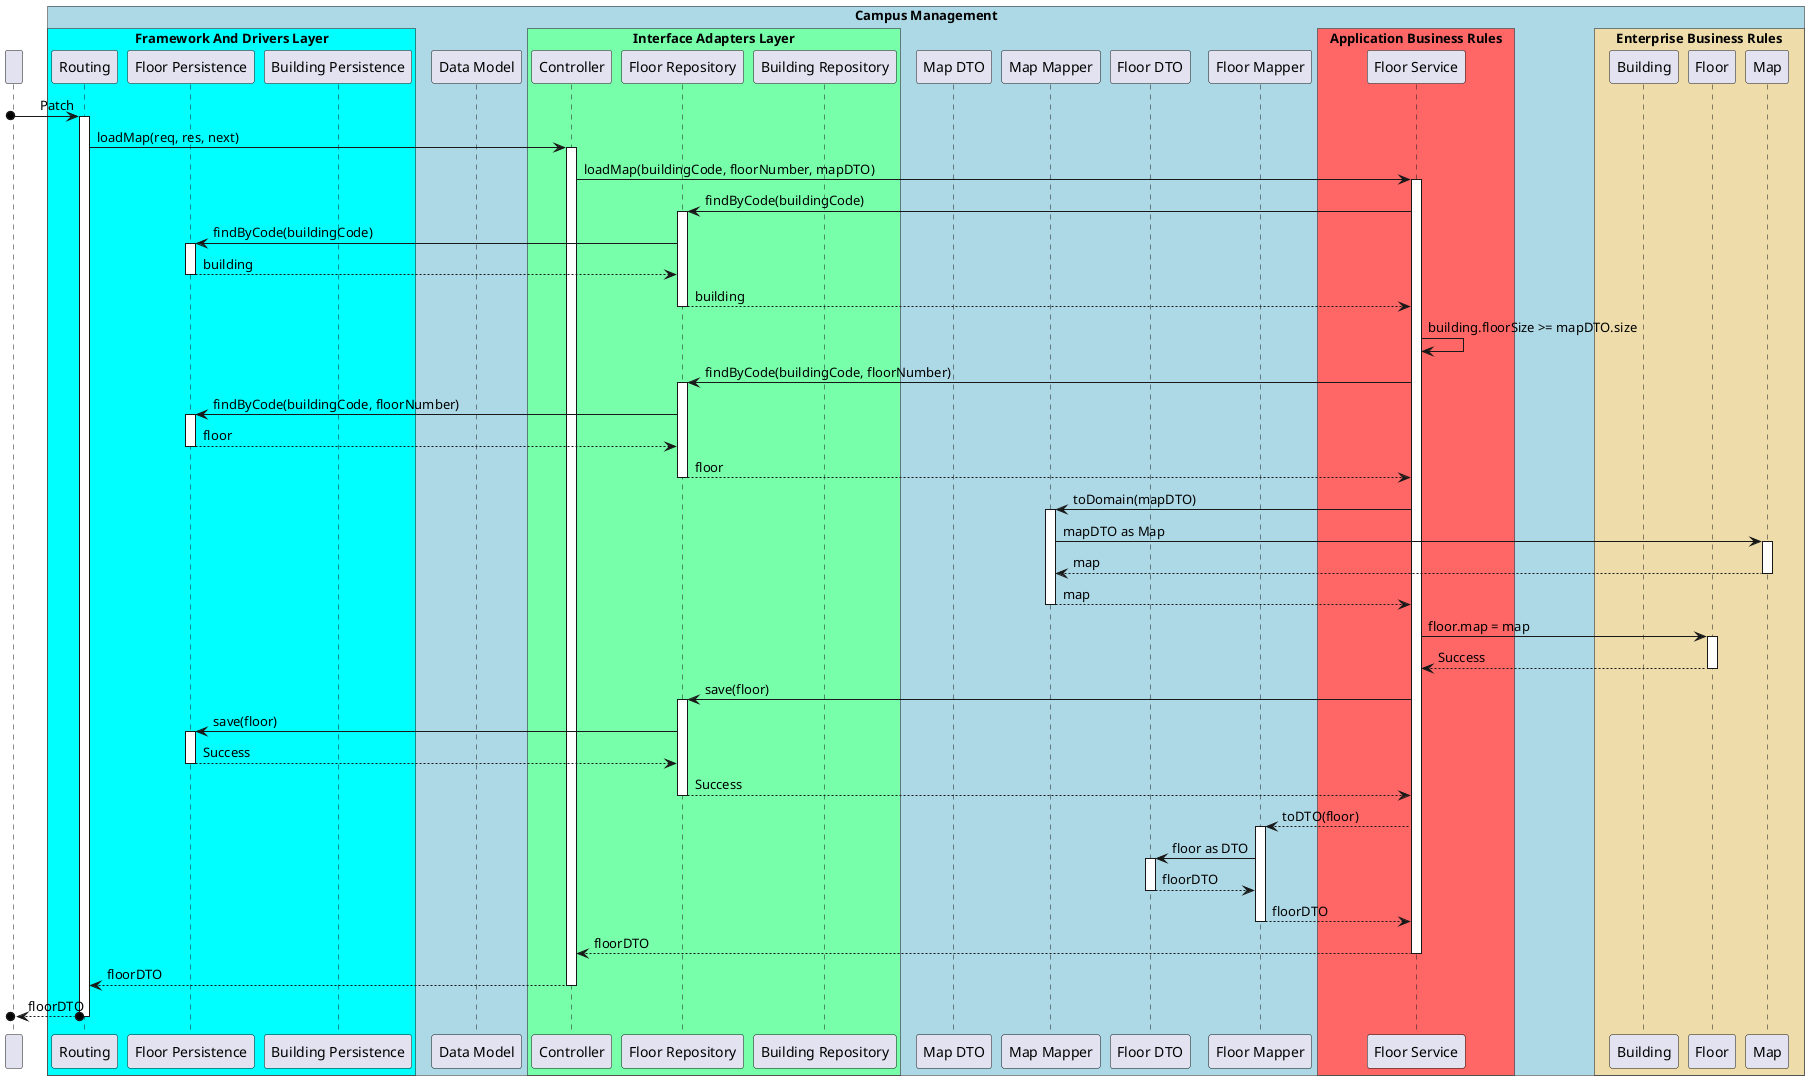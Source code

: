 @startuml SD Lv3

!pragma teoz true

participant " "
box "Campus Management" #LightBlue

    box "Framework And Drivers Layer" #00ffff
        participant Routing
        participant "Floor Persistence" as FloorPers
        participant "Building Persistence" as BuildingPers
    end box

    participant "Data Model" as Data
    box "Interface Adapters Layer" #77ffaa
        participant Controller
        participant "Floor Repository" as FloorRepo
        participant "Building Repository" as BuildingRepo
    end box

    participant "Map DTO" as MapDTO
    participant "Map Mapper" as MapMapper
    participant "Floor DTO" as FloorDTO
    participant "Floor Mapper" as FloorMapper
    box "Application Business Rules" #ff6666
        participant "Floor Service" as FloorService
    end box

    box "Enterprise Business Rules" #eeddaa
        participant Building
        participant Floor
        participant Map
    end box
end box


[o-> Routing : Patch 
activate Routing

    Routing -> Controller : loadMap(req, res, next)
    activate Controller

        Controller -> FloorService : loadMap(buildingCode, floorNumber, mapDTO)
        activate FloorService

            FloorService -> FloorRepo : findByCode(buildingCode)
            activate FloorRepo

                FloorRepo -> FloorPers : findByCode(buildingCode)
                activate FloorPers

                FloorPers --> FloorRepo : building
                deactivate FloorPers

            FloorRepo --> FloorService : building
            deactivate FloorRepo

            FloorService -> FloorService : building.floorSize >= mapDTO.size

            FloorService -> FloorRepo : findByCode(buildingCode, floorNumber)
            activate FloorRepo

                FloorRepo -> FloorPers : findByCode(buildingCode, floorNumber)
                activate FloorPers

                FloorPers --> FloorRepo : floor
                deactivate FloorPers

            FloorRepo --> FloorService : floor
            deactivate FloorRepo

            FloorService -> MapMapper : toDomain(mapDTO)
            activate MapMapper

                MapMapper -> Map : mapDTO as Map
                activate Map

                Map --> MapMapper : map
                deactivate Map
            
            MapMapper --> FloorService : map
            deactivate MapMapper

            FloorService -> Floor : floor.map = map
            activate Floor

            Floor --> FloorService : Success
            deactivate Floor

            FloorService -> FloorRepo : save(floor)
            activate FloorRepo

                FloorRepo -> FloorPers : save(floor)
                activate FloorPers

                FloorPers --> FloorRepo : Success
                deactivate FloorPers

            FloorRepo --> FloorService : Success
            deactivate FloorRepo

            FloorService --> FloorMapper : toDTO(floor)
            activate FloorMapper

                FloorMapper -> FloorDTO : floor as DTO
                activate FloorDTO

                FloorDTO --> FloorMapper : floorDTO
                deactivate FloorDTO

            FloorMapper --> FloorService : floorDTO
            deactivate FloorMapper

        FloorService --> Controller : floorDTO
        deactivate FloorService

    Controller --> Routing : floorDTO
    deactivate Controller

[o<--o Routing : floorDTO
deactivate Routing


@enduml
